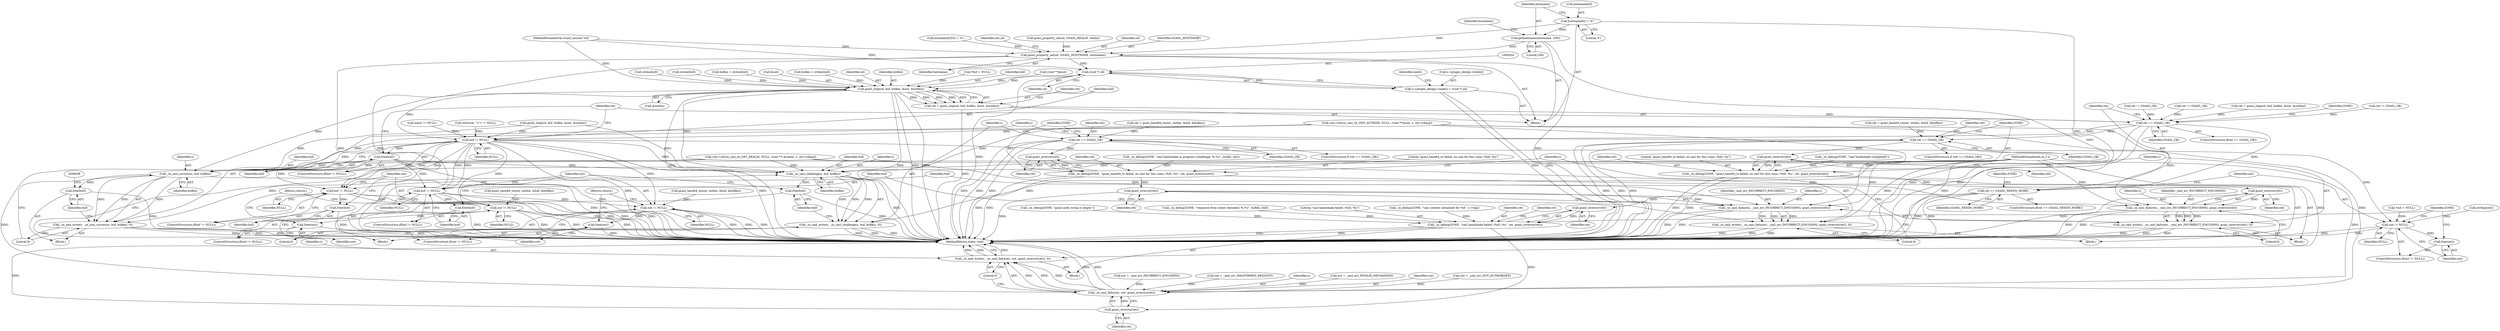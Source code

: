 digraph "0_jabberd2_8416ae54ecefa670534f27a31db71d048b9c7f16_0@array" {
"1000288" [label="(Call,hostname[0] = '\0')"];
"1000293" [label="(Call,gethostname(hostname, 256))"];
"1000301" [label="(Call,gsasl_property_set(sd, GSASL_HOSTNAME, hostname))"];
"1000423" [label="(Call,(void *) sd)"];
"1000415" [label="(Call,s->plugin_data[p->index] = (void *) sd)"];
"1000521" [label="(Call,gsasl_step(sd, buf, buflen, &out, &outlen))"];
"1000519" [label="(Call,ret = gsasl_step(sd, buf, buflen, &out, &outlen))"];
"1000605" [label="(Call,ret == GSASL_OK)"];
"1000622" [label="(Call,ret == GSASL_OK)"];
"1000669" [label="(Call,gsasl_strerror(ret))"];
"1000665" [label="(Call,_sx_debug(ZONE, \"gsasl_base64_to failed, no sasl for this conn; (%d): %s\", ret, gsasl_strerror(ret)))"];
"1000676" [label="(Call,gsasl_strerror(ret))"];
"1000673" [label="(Call,_sx_sasl_failure(s, _sasl_err_INCORRECT_ENCODING, gsasl_strerror(ret)))"];
"1000671" [label="(Call,_sx_nad_write(s, _sx_sasl_failure(s, _sasl_err_INCORRECT_ENCODING, gsasl_strerror(ret)), 0))"];
"1000693" [label="(Call,ret == GSASL_NEEDS_MORE)"];
"1000764" [label="(Call,gsasl_strerror(ret))"];
"1000760" [label="(Call,_sx_debug(ZONE, \"sasl handshake failed; (%d): %s\", ret, gsasl_strerror(ret)))"];
"1000802" [label="(Call,gsasl_strerror(ret))"];
"1000799" [label="(Call,_sx_sasl_failure(s, out, gsasl_strerror(ret)))"];
"1000797" [label="(Call,_sx_nad_write(s, _sx_sasl_failure(s, out, gsasl_strerror(ret)), 0))"];
"1000712" [label="(Call,ret == GSASL_OK)"];
"1000731" [label="(Call,gsasl_strerror(ret))"];
"1000727" [label="(Call,_sx_debug(ZONE, \"gsasl_base64_to failed, no sasl for this conn; (%d): %s\", ret, gsasl_strerror(ret)))"];
"1000738" [label="(Call,gsasl_strerror(ret))"];
"1000735" [label="(Call,_sx_sasl_failure(s, _sasl_err_INCORRECT_ENCODING, gsasl_strerror(ret)))"];
"1000733" [label="(Call,_sx_nad_write(s, _sx_sasl_failure(s, _sasl_err_INCORRECT_ENCODING, gsasl_strerror(ret)), 0))"];
"1000599" [label="(Call,buf != NULL)"];
"1000602" [label="(Call,free(buf))"];
"1000628" [label="(Call,_sx_sasl_success(s, buf, buflen))"];
"1000626" [label="(Call,_sx_nad_write(s, _sx_sasl_success(s, buf, buflen), 0))"];
"1000633" [label="(Call,free(buf))"];
"1000680" [label="(Call,buf != NULL)"];
"1000683" [label="(Call,free(buf))"];
"1000686" [label="(Call,out != NULL)"];
"1000689" [label="(Call,free(out))"];
"1000718" [label="(Call,_sx_sasl_challenge(s, buf, buflen))"];
"1000716" [label="(Call,_sx_nad_write(s, _sx_sasl_challenge(s, buf, buflen), 0))"];
"1000723" [label="(Call,free(buf))"];
"1000742" [label="(Call,buf != NULL)"];
"1000745" [label="(Call,free(buf))"];
"1000748" [label="(Call,out != NULL)"];
"1000751" [label="(Call,free(out))"];
"1000755" [label="(Call,out != NULL)"];
"1000758" [label="(Call,free(out))"];
"1000429" [label="(Identifier,mech)"];
"1000680" [label="(Call,buf != NULL)"];
"1000471" [label="(Call,_sx_debug(ZONE, \"gsasl auth string is empty\"))"];
"1000765" [label="(Identifier,ret)"];
"1000798" [label="(Identifier,s)"];
"1000609" [label="(Call,_sx_debug(ZONE, \"sasl handshake completed\"))"];
"1000735" [label="(Call,_sx_sasl_failure(s, _sasl_err_INCORRECT_ENCODING, gsasl_strerror(ret)))"];
"1000602" [label="(Call,free(buf))"];
"1000626" [label="(Call,_sx_nad_write(s, _sx_sasl_success(s, buf, buflen), 0))"];
"1000295" [label="(Literal,256)"];
"1000668" [label="(Identifier,ret)"];
"1000583" [label="(Call,_sx_debug(ZONE, \"response from client (decoded: %.*s)\", buflen, buf))"];
"1000215" [label="(Call,ret != GSASL_OK)"];
"1000797" [label="(Call,_sx_nad_write(s, _sx_sasl_failure(s, out, gsasl_strerror(ret)), 0))"];
"1000423" [label="(Call,(void *) sd)"];
"1000590" [label="(Call,gsasl_step(sd, buf, buflen, &out, &outlen))"];
"1000742" [label="(Call,buf != NULL)"];
"1000634" [label="(Identifier,buf)"];
"1000689" [label="(Call,free(out))"];
"1000718" [label="(Call,_sx_sasl_challenge(s, buf, buflen))"];
"1000601" [label="(Identifier,NULL)"];
"1000433" [label="(Call,(ctx->cb)(sx_sasl_cb_GEN_AUTHZID, NULL, (void **)&out, s, ctx->cbarg))"];
"1000606" [label="(Identifier,ret)"];
"1000599" [label="(Call,buf != NULL)"];
"1000588" [label="(Call,ret = gsasl_step(sd, buf, buflen, &out, &outlen))"];
"1000167" [label="(Block,)"];
"1000789" [label="(Call,out = _sasl_err_INCORRECT_ENCODING)"];
"1000296" [label="(Call,hostname[255] = '\0')"];
"1000711" [label="(ControlStructure,if (ret == GSASL_OK))"];
"1000522" [label="(Identifier,sd)"];
"1000734" [label="(Identifier,s)"];
"1000805" [label="(MethodReturn,static void)"];
"1000683" [label="(Call,free(buf))"];
"1000715" [label="(Block,)"];
"1000690" [label="(Identifier,out)"];
"1000713" [label="(Identifier,ret)"];
"1000289" [label="(Call,hostname[0])"];
"1000681" [label="(Identifier,buf)"];
"1000744" [label="(Identifier,NULL)"];
"1000524" [label="(Identifier,buflen)"];
"1000730" [label="(Identifier,ret)"];
"1000756" [label="(Identifier,out)"];
"1000755" [label="(Call,out != NULL)"];
"1000598" [label="(ControlStructure,if(buf != NULL))"];
"1000739" [label="(Identifier,ret)"];
"1000794" [label="(Call,out = _sasl_err_MALFORMED_REQUEST)"];
"1000693" [label="(Call,ret == GSASL_NEEDS_MORE)"];
"1000610" [label="(Identifier,ZONE)"];
"1000425" [label="(Identifier,sd)"];
"1000695" [label="(Identifier,GSASL_NEEDS_MORE)"];
"1000126" [label="(Block,)"];
"1000120" [label="(MethodParameterIn,sx_t s)"];
"1000692" [label="(ControlStructure,if(ret == GSASL_NEEDS_MORE))"];
"1000762" [label="(Literal,\"sasl handshake failed; (%d): %s\")"];
"1000525" [label="(Call,&out)"];
"1000600" [label="(Identifier,buf)"];
"1000764" [label="(Call,gsasl_strerror(ret))"];
"1000717" [label="(Identifier,s)"];
"1000306" [label="(Identifier,ext_id)"];
"1000630" [label="(Identifier,buf)"];
"1000753" [label="(Return,return;)"];
"1000521" [label="(Call,gsasl_step(sd, buf, buflen, &out, &outlen))"];
"1000520" [label="(Identifier,ret)"];
"1000803" [label="(Identifier,ret)"];
"1000675" [label="(Identifier,_sasl_err_INCORRECT_ENCODING)"];
"1000722" [label="(Literal,0)"];
"1000622" [label="(Call,ret == GSASL_OK)"];
"1000799" [label="(Call,_sx_sasl_failure(s, out, gsasl_strerror(ret)))"];
"1000448" [label="(Call,buflen = strlen(buf))"];
"1000679" [label="(ControlStructure,if(buf != NULL))"];
"1000527" [label="(Call,&outlen)"];
"1000298" [label="(Identifier,hostname)"];
"1000294" [label="(Identifier,hostname)"];
"1000409" [label="(Call,_sx_debug(ZONE, \"sasl context initialised for %d\", s->tag))"];
"1000698" [label="(Identifier,ZONE)"];
"1000122" [label="(MethodParameterIn,Gsasl_session *sd)"];
"1000304" [label="(Identifier,hostname)"];
"1000633" [label="(Call,free(buf))"];
"1000301" [label="(Call,gsasl_property_set(sd, GSASL_HOSTNAME, hostname))"];
"1000714" [label="(Identifier,GSASL_OK)"];
"1000628" [label="(Call,_sx_sasl_success(s, buf, buflen))"];
"1000292" [label="(Literal,'\0')"];
"1000697" [label="(Call,_sx_debug(ZONE, \"sasl handshake in progress (challenge: %.*s)\", outlen, out))"];
"1000733" [label="(Call,_sx_nad_write(s, _sx_sasl_failure(s, _sasl_err_INCORRECT_ENCODING, gsasl_strerror(ret)), 0))"];
"1000631" [label="(Identifier,buflen)"];
"1000737" [label="(Identifier,_sasl_err_INCORRECT_ENCODING)"];
"1000720" [label="(Identifier,buf)"];
"1000607" [label="(Identifier,GSASL_OK)"];
"1000723" [label="(Call,free(buf))"];
"1000519" [label="(Call,ret = gsasl_step(sd, buf, buflen, &out, &outlen))"];
"1000632" [label="(Literal,0)"];
"1000164" [label="(Call,mech != NULL)"];
"1000800" [label="(Identifier,s)"];
"1000685" [label="(ControlStructure,if(out != NULL))"];
"1000684" [label="(Identifier,buf)"];
"1000604" [label="(ControlStructure,if(ret == GSASL_OK))"];
"1000802" [label="(Call,gsasl_strerror(ret))"];
"1000757" [label="(Identifier,NULL)"];
"1000763" [label="(Identifier,ret)"];
"1000740" [label="(Literal,0)"];
"1000629" [label="(Identifier,s)"];
"1000605" [label="(Call,ret == GSASL_OK)"];
"1000674" [label="(Identifier,s)"];
"1000767" [label="(Identifier,ret)"];
"1000741" [label="(ControlStructure,if(buf != NULL))"];
"1000293" [label="(Call,gethostname(hostname, 256))"];
"1000736" [label="(Identifier,s)"];
"1000612" [label="(Call,ret = gsasl_base64_to(out, outlen, &buf, &buflen))"];
"1000614" [label="(Call,gsasl_base64_to(out, outlen, &buf, &buflen))"];
"1000667" [label="(Literal,\"gsasl_base64_to failed, no sasl for this conn; (%d): %s\")"];
"1000758" [label="(Call,free(out))"];
"1000784" [label="(Call,out = _sasl_err_INVALID_MECHANISM)"];
"1000676" [label="(Call,gsasl_strerror(ret))"];
"1000745" [label="(Call,free(buf))"];
"1000749" [label="(Identifier,out)"];
"1000673" [label="(Call,_sx_sasl_failure(s, _sasl_err_INCORRECT_ENCODING, gsasl_strerror(ret)))"];
"1000702" [label="(Call,ret = gsasl_base64_to(out, outlen, &buf, &buflen))"];
"1000761" [label="(Identifier,ZONE)"];
"1000415" [label="(Call,s->plugin_data[p->index] = (void *) sd)"];
"1000677" [label="(Identifier,ret)"];
"1000686" [label="(Call,out != NULL)"];
"1000446" [label="(Call,strdup(out))"];
"1000804" [label="(Literal,0)"];
"1000234" [label="(Call,(ctx->cb)(sx_sasl_cb_GET_REALM, NULL, (void **) &realm, s, ctx->cbarg))"];
"1000284" [label="(Call,gsasl_property_set(sd, GSASL_REALM, realm))"];
"1000140" [label="(Call,*buf = NULL)"];
"1000704" [label="(Call,gsasl_base64_to(out, outlen, &buf, &buflen))"];
"1000416" [label="(Call,s->plugin_data[p->index])"];
"1000751" [label="(Call,free(out))"];
"1000672" [label="(Identifier,s)"];
"1000687" [label="(Identifier,out)"];
"1000748" [label="(Call,out != NULL)"];
"1000523" [label="(Identifier,buf)"];
"1000144" [label="(Call,*out = NULL)"];
"1000754" [label="(ControlStructure,if(out != NULL))"];
"1000759" [label="(Identifier,out)"];
"1000436" [label="(Call,(void **)&out)"];
"1000752" [label="(Identifier,out)"];
"1000731" [label="(Call,gsasl_strerror(ret))"];
"1000716" [label="(Call,_sx_nad_write(s, _sx_sasl_challenge(s, buf, buflen), 0))"];
"1000670" [label="(Identifier,ret)"];
"1000719" [label="(Identifier,s)"];
"1000743" [label="(Identifier,buf)"];
"1000664" [label="(Block,)"];
"1000738" [label="(Call,gsasl_strerror(ret))"];
"1000678" [label="(Literal,0)"];
"1000302" [label="(Identifier,sd)"];
"1000450" [label="(Call,strlen(buf))"];
"1000625" [label="(Block,)"];
"1000541" [label="(Call,ret != GSASL_OK)"];
"1000801" [label="(Identifier,out)"];
"1000732" [label="(Identifier,ret)"];
"1000627" [label="(Identifier,s)"];
"1000480" [label="(Call,strlen(buf))"];
"1000682" [label="(Identifier,NULL)"];
"1000694" [label="(Identifier,ret)"];
"1000455" [label="(Call,strstr(in, \"<\") != NULL)"];
"1000712" [label="(Call,ret == GSASL_OK)"];
"1000478" [label="(Call,buflen = strlen(buf))"];
"1000603" [label="(Identifier,buf)"];
"1000724" [label="(Identifier,buf)"];
"1000303" [label="(Identifier,GSASL_HOSTNAME)"];
"1000623" [label="(Identifier,ret)"];
"1000691" [label="(Return,return;)"];
"1000729" [label="(Literal,\"gsasl_base64_to failed, no sasl for this conn; (%d): %s\")"];
"1000665" [label="(Call,_sx_debug(ZONE, \"gsasl_base64_to failed, no sasl for this conn; (%d): %s\", ret, gsasl_strerror(ret)))"];
"1000671" [label="(Call,_sx_nad_write(s, _sx_sasl_failure(s, _sasl_err_INCORRECT_ENCODING, gsasl_strerror(ret)), 0))"];
"1000669" [label="(Call,gsasl_strerror(ret))"];
"1000624" [label="(Identifier,GSASL_OK)"];
"1000760" [label="(Call,_sx_debug(ZONE, \"sasl handshake failed; (%d): %s\", ret, gsasl_strerror(ret)))"];
"1000728" [label="(Identifier,ZONE)"];
"1000721" [label="(Identifier,buflen)"];
"1000750" [label="(Identifier,NULL)"];
"1000494" [label="(Call,ret != GSASL_OK)"];
"1000688" [label="(Identifier,NULL)"];
"1000727" [label="(Call,_sx_debug(ZONE, \"gsasl_base64_to failed, no sasl for this conn; (%d): %s\", ret, gsasl_strerror(ret)))"];
"1000621" [label="(ControlStructure,if (ret == GSASL_OK))"];
"1000778" [label="(Call,out = _sasl_err_NOT_AUTHORIZED)"];
"1000747" [label="(ControlStructure,if(out != NULL))"];
"1000746" [label="(Identifier,buf)"];
"1000666" [label="(Identifier,ZONE)"];
"1000726" [label="(Block,)"];
"1000288" [label="(Call,hostname[0] = '\0')"];
"1000288" -> "1000167"  [label="AST: "];
"1000288" -> "1000292"  [label="CFG: "];
"1000289" -> "1000288"  [label="AST: "];
"1000292" -> "1000288"  [label="AST: "];
"1000294" -> "1000288"  [label="CFG: "];
"1000288" -> "1000805"  [label="DDG: "];
"1000288" -> "1000293"  [label="DDG: "];
"1000288" -> "1000301"  [label="DDG: "];
"1000293" -> "1000167"  [label="AST: "];
"1000293" -> "1000295"  [label="CFG: "];
"1000294" -> "1000293"  [label="AST: "];
"1000295" -> "1000293"  [label="AST: "];
"1000298" -> "1000293"  [label="CFG: "];
"1000293" -> "1000805"  [label="DDG: "];
"1000293" -> "1000301"  [label="DDG: "];
"1000301" -> "1000167"  [label="AST: "];
"1000301" -> "1000304"  [label="CFG: "];
"1000302" -> "1000301"  [label="AST: "];
"1000303" -> "1000301"  [label="AST: "];
"1000304" -> "1000301"  [label="AST: "];
"1000306" -> "1000301"  [label="CFG: "];
"1000301" -> "1000805"  [label="DDG: "];
"1000301" -> "1000805"  [label="DDG: "];
"1000301" -> "1000805"  [label="DDG: "];
"1000284" -> "1000301"  [label="DDG: "];
"1000122" -> "1000301"  [label="DDG: "];
"1000296" -> "1000301"  [label="DDG: "];
"1000301" -> "1000423"  [label="DDG: "];
"1000423" -> "1000415"  [label="AST: "];
"1000423" -> "1000425"  [label="CFG: "];
"1000424" -> "1000423"  [label="AST: "];
"1000425" -> "1000423"  [label="AST: "];
"1000415" -> "1000423"  [label="CFG: "];
"1000423" -> "1000805"  [label="DDG: "];
"1000423" -> "1000415"  [label="DDG: "];
"1000122" -> "1000423"  [label="DDG: "];
"1000423" -> "1000521"  [label="DDG: "];
"1000415" -> "1000167"  [label="AST: "];
"1000416" -> "1000415"  [label="AST: "];
"1000429" -> "1000415"  [label="CFG: "];
"1000415" -> "1000805"  [label="DDG: "];
"1000415" -> "1000805"  [label="DDG: "];
"1000521" -> "1000519"  [label="AST: "];
"1000521" -> "1000527"  [label="CFG: "];
"1000522" -> "1000521"  [label="AST: "];
"1000523" -> "1000521"  [label="AST: "];
"1000524" -> "1000521"  [label="AST: "];
"1000525" -> "1000521"  [label="AST: "];
"1000527" -> "1000521"  [label="AST: "];
"1000519" -> "1000521"  [label="CFG: "];
"1000521" -> "1000805"  [label="DDG: "];
"1000521" -> "1000805"  [label="DDG: "];
"1000521" -> "1000805"  [label="DDG: "];
"1000521" -> "1000805"  [label="DDG: "];
"1000521" -> "1000519"  [label="DDG: "];
"1000521" -> "1000519"  [label="DDG: "];
"1000521" -> "1000519"  [label="DDG: "];
"1000521" -> "1000519"  [label="DDG: "];
"1000521" -> "1000519"  [label="DDG: "];
"1000122" -> "1000521"  [label="DDG: "];
"1000140" -> "1000521"  [label="DDG: "];
"1000450" -> "1000521"  [label="DDG: "];
"1000480" -> "1000521"  [label="DDG: "];
"1000478" -> "1000521"  [label="DDG: "];
"1000448" -> "1000521"  [label="DDG: "];
"1000436" -> "1000521"  [label="DDG: "];
"1000521" -> "1000599"  [label="DDG: "];
"1000521" -> "1000628"  [label="DDG: "];
"1000521" -> "1000718"  [label="DDG: "];
"1000519" -> "1000167"  [label="AST: "];
"1000520" -> "1000519"  [label="AST: "];
"1000600" -> "1000519"  [label="CFG: "];
"1000519" -> "1000805"  [label="DDG: "];
"1000519" -> "1000605"  [label="DDG: "];
"1000605" -> "1000604"  [label="AST: "];
"1000605" -> "1000607"  [label="CFG: "];
"1000606" -> "1000605"  [label="AST: "];
"1000607" -> "1000605"  [label="AST: "];
"1000610" -> "1000605"  [label="CFG: "];
"1000694" -> "1000605"  [label="CFG: "];
"1000605" -> "1000805"  [label="DDG: "];
"1000605" -> "1000805"  [label="DDG: "];
"1000588" -> "1000605"  [label="DDG: "];
"1000494" -> "1000605"  [label="DDG: "];
"1000215" -> "1000605"  [label="DDG: "];
"1000541" -> "1000605"  [label="DDG: "];
"1000605" -> "1000622"  [label="DDG: "];
"1000605" -> "1000693"  [label="DDG: "];
"1000605" -> "1000712"  [label="DDG: "];
"1000622" -> "1000621"  [label="AST: "];
"1000622" -> "1000624"  [label="CFG: "];
"1000623" -> "1000622"  [label="AST: "];
"1000624" -> "1000622"  [label="AST: "];
"1000627" -> "1000622"  [label="CFG: "];
"1000666" -> "1000622"  [label="CFG: "];
"1000622" -> "1000805"  [label="DDG: "];
"1000622" -> "1000805"  [label="DDG: "];
"1000622" -> "1000805"  [label="DDG: "];
"1000612" -> "1000622"  [label="DDG: "];
"1000622" -> "1000669"  [label="DDG: "];
"1000669" -> "1000665"  [label="AST: "];
"1000669" -> "1000670"  [label="CFG: "];
"1000670" -> "1000669"  [label="AST: "];
"1000665" -> "1000669"  [label="CFG: "];
"1000669" -> "1000665"  [label="DDG: "];
"1000665" -> "1000664"  [label="AST: "];
"1000666" -> "1000665"  [label="AST: "];
"1000667" -> "1000665"  [label="AST: "];
"1000668" -> "1000665"  [label="AST: "];
"1000672" -> "1000665"  [label="CFG: "];
"1000665" -> "1000805"  [label="DDG: "];
"1000665" -> "1000805"  [label="DDG: "];
"1000609" -> "1000665"  [label="DDG: "];
"1000665" -> "1000676"  [label="DDG: "];
"1000676" -> "1000673"  [label="AST: "];
"1000676" -> "1000677"  [label="CFG: "];
"1000677" -> "1000676"  [label="AST: "];
"1000673" -> "1000676"  [label="CFG: "];
"1000676" -> "1000805"  [label="DDG: "];
"1000676" -> "1000673"  [label="DDG: "];
"1000673" -> "1000671"  [label="AST: "];
"1000674" -> "1000673"  [label="AST: "];
"1000675" -> "1000673"  [label="AST: "];
"1000678" -> "1000673"  [label="CFG: "];
"1000673" -> "1000805"  [label="DDG: "];
"1000673" -> "1000805"  [label="DDG: "];
"1000673" -> "1000671"  [label="DDG: "];
"1000673" -> "1000671"  [label="DDG: "];
"1000673" -> "1000671"  [label="DDG: "];
"1000433" -> "1000673"  [label="DDG: "];
"1000120" -> "1000673"  [label="DDG: "];
"1000234" -> "1000673"  [label="DDG: "];
"1000671" -> "1000664"  [label="AST: "];
"1000671" -> "1000678"  [label="CFG: "];
"1000672" -> "1000671"  [label="AST: "];
"1000678" -> "1000671"  [label="AST: "];
"1000681" -> "1000671"  [label="CFG: "];
"1000671" -> "1000805"  [label="DDG: "];
"1000671" -> "1000805"  [label="DDG: "];
"1000671" -> "1000805"  [label="DDG: "];
"1000120" -> "1000671"  [label="DDG: "];
"1000693" -> "1000692"  [label="AST: "];
"1000693" -> "1000695"  [label="CFG: "];
"1000694" -> "1000693"  [label="AST: "];
"1000695" -> "1000693"  [label="AST: "];
"1000698" -> "1000693"  [label="CFG: "];
"1000756" -> "1000693"  [label="CFG: "];
"1000693" -> "1000805"  [label="DDG: "];
"1000693" -> "1000805"  [label="DDG: "];
"1000693" -> "1000764"  [label="DDG: "];
"1000764" -> "1000760"  [label="AST: "];
"1000764" -> "1000765"  [label="CFG: "];
"1000765" -> "1000764"  [label="AST: "];
"1000760" -> "1000764"  [label="CFG: "];
"1000764" -> "1000760"  [label="DDG: "];
"1000760" -> "1000126"  [label="AST: "];
"1000761" -> "1000760"  [label="AST: "];
"1000762" -> "1000760"  [label="AST: "];
"1000763" -> "1000760"  [label="AST: "];
"1000767" -> "1000760"  [label="CFG: "];
"1000760" -> "1000805"  [label="DDG: "];
"1000760" -> "1000805"  [label="DDG: "];
"1000471" -> "1000760"  [label="DDG: "];
"1000583" -> "1000760"  [label="DDG: "];
"1000409" -> "1000760"  [label="DDG: "];
"1000760" -> "1000802"  [label="DDG: "];
"1000802" -> "1000799"  [label="AST: "];
"1000802" -> "1000803"  [label="CFG: "];
"1000803" -> "1000802"  [label="AST: "];
"1000799" -> "1000802"  [label="CFG: "];
"1000802" -> "1000805"  [label="DDG: "];
"1000802" -> "1000799"  [label="DDG: "];
"1000799" -> "1000797"  [label="AST: "];
"1000800" -> "1000799"  [label="AST: "];
"1000801" -> "1000799"  [label="AST: "];
"1000804" -> "1000799"  [label="CFG: "];
"1000799" -> "1000805"  [label="DDG: "];
"1000799" -> "1000805"  [label="DDG: "];
"1000799" -> "1000797"  [label="DDG: "];
"1000799" -> "1000797"  [label="DDG: "];
"1000799" -> "1000797"  [label="DDG: "];
"1000433" -> "1000799"  [label="DDG: "];
"1000120" -> "1000799"  [label="DDG: "];
"1000234" -> "1000799"  [label="DDG: "];
"1000784" -> "1000799"  [label="DDG: "];
"1000789" -> "1000799"  [label="DDG: "];
"1000794" -> "1000799"  [label="DDG: "];
"1000778" -> "1000799"  [label="DDG: "];
"1000797" -> "1000126"  [label="AST: "];
"1000797" -> "1000804"  [label="CFG: "];
"1000798" -> "1000797"  [label="AST: "];
"1000804" -> "1000797"  [label="AST: "];
"1000805" -> "1000797"  [label="CFG: "];
"1000797" -> "1000805"  [label="DDG: "];
"1000797" -> "1000805"  [label="DDG: "];
"1000797" -> "1000805"  [label="DDG: "];
"1000120" -> "1000797"  [label="DDG: "];
"1000712" -> "1000711"  [label="AST: "];
"1000712" -> "1000714"  [label="CFG: "];
"1000713" -> "1000712"  [label="AST: "];
"1000714" -> "1000712"  [label="AST: "];
"1000717" -> "1000712"  [label="CFG: "];
"1000728" -> "1000712"  [label="CFG: "];
"1000712" -> "1000805"  [label="DDG: "];
"1000712" -> "1000805"  [label="DDG: "];
"1000712" -> "1000805"  [label="DDG: "];
"1000702" -> "1000712"  [label="DDG: "];
"1000712" -> "1000731"  [label="DDG: "];
"1000731" -> "1000727"  [label="AST: "];
"1000731" -> "1000732"  [label="CFG: "];
"1000732" -> "1000731"  [label="AST: "];
"1000727" -> "1000731"  [label="CFG: "];
"1000731" -> "1000727"  [label="DDG: "];
"1000727" -> "1000726"  [label="AST: "];
"1000728" -> "1000727"  [label="AST: "];
"1000729" -> "1000727"  [label="AST: "];
"1000730" -> "1000727"  [label="AST: "];
"1000734" -> "1000727"  [label="CFG: "];
"1000727" -> "1000805"  [label="DDG: "];
"1000727" -> "1000805"  [label="DDG: "];
"1000697" -> "1000727"  [label="DDG: "];
"1000727" -> "1000738"  [label="DDG: "];
"1000738" -> "1000735"  [label="AST: "];
"1000738" -> "1000739"  [label="CFG: "];
"1000739" -> "1000738"  [label="AST: "];
"1000735" -> "1000738"  [label="CFG: "];
"1000738" -> "1000805"  [label="DDG: "];
"1000738" -> "1000735"  [label="DDG: "];
"1000735" -> "1000733"  [label="AST: "];
"1000736" -> "1000735"  [label="AST: "];
"1000737" -> "1000735"  [label="AST: "];
"1000740" -> "1000735"  [label="CFG: "];
"1000735" -> "1000805"  [label="DDG: "];
"1000735" -> "1000805"  [label="DDG: "];
"1000735" -> "1000733"  [label="DDG: "];
"1000735" -> "1000733"  [label="DDG: "];
"1000735" -> "1000733"  [label="DDG: "];
"1000433" -> "1000735"  [label="DDG: "];
"1000120" -> "1000735"  [label="DDG: "];
"1000234" -> "1000735"  [label="DDG: "];
"1000733" -> "1000726"  [label="AST: "];
"1000733" -> "1000740"  [label="CFG: "];
"1000734" -> "1000733"  [label="AST: "];
"1000740" -> "1000733"  [label="AST: "];
"1000743" -> "1000733"  [label="CFG: "];
"1000733" -> "1000805"  [label="DDG: "];
"1000733" -> "1000805"  [label="DDG: "];
"1000733" -> "1000805"  [label="DDG: "];
"1000120" -> "1000733"  [label="DDG: "];
"1000599" -> "1000598"  [label="AST: "];
"1000599" -> "1000601"  [label="CFG: "];
"1000600" -> "1000599"  [label="AST: "];
"1000601" -> "1000599"  [label="AST: "];
"1000603" -> "1000599"  [label="CFG: "];
"1000606" -> "1000599"  [label="CFG: "];
"1000599" -> "1000805"  [label="DDG: "];
"1000599" -> "1000805"  [label="DDG: "];
"1000590" -> "1000599"  [label="DDG: "];
"1000455" -> "1000599"  [label="DDG: "];
"1000164" -> "1000599"  [label="DDG: "];
"1000433" -> "1000599"  [label="DDG: "];
"1000599" -> "1000602"  [label="DDG: "];
"1000599" -> "1000628"  [label="DDG: "];
"1000599" -> "1000680"  [label="DDG: "];
"1000599" -> "1000680"  [label="DDG: "];
"1000599" -> "1000686"  [label="DDG: "];
"1000599" -> "1000718"  [label="DDG: "];
"1000599" -> "1000742"  [label="DDG: "];
"1000599" -> "1000742"  [label="DDG: "];
"1000599" -> "1000748"  [label="DDG: "];
"1000599" -> "1000755"  [label="DDG: "];
"1000602" -> "1000598"  [label="AST: "];
"1000602" -> "1000603"  [label="CFG: "];
"1000603" -> "1000602"  [label="AST: "];
"1000606" -> "1000602"  [label="CFG: "];
"1000602" -> "1000805"  [label="DDG: "];
"1000602" -> "1000628"  [label="DDG: "];
"1000602" -> "1000680"  [label="DDG: "];
"1000602" -> "1000718"  [label="DDG: "];
"1000602" -> "1000742"  [label="DDG: "];
"1000628" -> "1000626"  [label="AST: "];
"1000628" -> "1000631"  [label="CFG: "];
"1000629" -> "1000628"  [label="AST: "];
"1000630" -> "1000628"  [label="AST: "];
"1000631" -> "1000628"  [label="AST: "];
"1000632" -> "1000628"  [label="CFG: "];
"1000628" -> "1000805"  [label="DDG: "];
"1000628" -> "1000626"  [label="DDG: "];
"1000628" -> "1000626"  [label="DDG: "];
"1000628" -> "1000626"  [label="DDG: "];
"1000433" -> "1000628"  [label="DDG: "];
"1000120" -> "1000628"  [label="DDG: "];
"1000234" -> "1000628"  [label="DDG: "];
"1000590" -> "1000628"  [label="DDG: "];
"1000628" -> "1000633"  [label="DDG: "];
"1000626" -> "1000625"  [label="AST: "];
"1000626" -> "1000632"  [label="CFG: "];
"1000627" -> "1000626"  [label="AST: "];
"1000632" -> "1000626"  [label="AST: "];
"1000634" -> "1000626"  [label="CFG: "];
"1000626" -> "1000805"  [label="DDG: "];
"1000626" -> "1000805"  [label="DDG: "];
"1000626" -> "1000805"  [label="DDG: "];
"1000120" -> "1000626"  [label="DDG: "];
"1000633" -> "1000625"  [label="AST: "];
"1000633" -> "1000634"  [label="CFG: "];
"1000634" -> "1000633"  [label="AST: "];
"1000638" -> "1000633"  [label="CFG: "];
"1000633" -> "1000805"  [label="DDG: "];
"1000680" -> "1000679"  [label="AST: "];
"1000680" -> "1000682"  [label="CFG: "];
"1000681" -> "1000680"  [label="AST: "];
"1000682" -> "1000680"  [label="AST: "];
"1000684" -> "1000680"  [label="CFG: "];
"1000687" -> "1000680"  [label="CFG: "];
"1000680" -> "1000805"  [label="DDG: "];
"1000680" -> "1000805"  [label="DDG: "];
"1000680" -> "1000683"  [label="DDG: "];
"1000680" -> "1000686"  [label="DDG: "];
"1000683" -> "1000679"  [label="AST: "];
"1000683" -> "1000684"  [label="CFG: "];
"1000684" -> "1000683"  [label="AST: "];
"1000687" -> "1000683"  [label="CFG: "];
"1000683" -> "1000805"  [label="DDG: "];
"1000686" -> "1000685"  [label="AST: "];
"1000686" -> "1000688"  [label="CFG: "];
"1000687" -> "1000686"  [label="AST: "];
"1000688" -> "1000686"  [label="AST: "];
"1000690" -> "1000686"  [label="CFG: "];
"1000691" -> "1000686"  [label="CFG: "];
"1000686" -> "1000805"  [label="DDG: "];
"1000686" -> "1000805"  [label="DDG: "];
"1000686" -> "1000805"  [label="DDG: "];
"1000614" -> "1000686"  [label="DDG: "];
"1000686" -> "1000689"  [label="DDG: "];
"1000689" -> "1000685"  [label="AST: "];
"1000689" -> "1000690"  [label="CFG: "];
"1000690" -> "1000689"  [label="AST: "];
"1000691" -> "1000689"  [label="CFG: "];
"1000689" -> "1000805"  [label="DDG: "];
"1000718" -> "1000716"  [label="AST: "];
"1000718" -> "1000721"  [label="CFG: "];
"1000719" -> "1000718"  [label="AST: "];
"1000720" -> "1000718"  [label="AST: "];
"1000721" -> "1000718"  [label="AST: "];
"1000722" -> "1000718"  [label="CFG: "];
"1000718" -> "1000805"  [label="DDG: "];
"1000718" -> "1000716"  [label="DDG: "];
"1000718" -> "1000716"  [label="DDG: "];
"1000718" -> "1000716"  [label="DDG: "];
"1000433" -> "1000718"  [label="DDG: "];
"1000120" -> "1000718"  [label="DDG: "];
"1000234" -> "1000718"  [label="DDG: "];
"1000590" -> "1000718"  [label="DDG: "];
"1000718" -> "1000723"  [label="DDG: "];
"1000716" -> "1000715"  [label="AST: "];
"1000716" -> "1000722"  [label="CFG: "];
"1000717" -> "1000716"  [label="AST: "];
"1000722" -> "1000716"  [label="AST: "];
"1000724" -> "1000716"  [label="CFG: "];
"1000716" -> "1000805"  [label="DDG: "];
"1000716" -> "1000805"  [label="DDG: "];
"1000716" -> "1000805"  [label="DDG: "];
"1000120" -> "1000716"  [label="DDG: "];
"1000723" -> "1000715"  [label="AST: "];
"1000723" -> "1000724"  [label="CFG: "];
"1000724" -> "1000723"  [label="AST: "];
"1000749" -> "1000723"  [label="CFG: "];
"1000723" -> "1000805"  [label="DDG: "];
"1000742" -> "1000741"  [label="AST: "];
"1000742" -> "1000744"  [label="CFG: "];
"1000743" -> "1000742"  [label="AST: "];
"1000744" -> "1000742"  [label="AST: "];
"1000746" -> "1000742"  [label="CFG: "];
"1000749" -> "1000742"  [label="CFG: "];
"1000742" -> "1000805"  [label="DDG: "];
"1000742" -> "1000805"  [label="DDG: "];
"1000742" -> "1000745"  [label="DDG: "];
"1000742" -> "1000748"  [label="DDG: "];
"1000745" -> "1000741"  [label="AST: "];
"1000745" -> "1000746"  [label="CFG: "];
"1000746" -> "1000745"  [label="AST: "];
"1000749" -> "1000745"  [label="CFG: "];
"1000745" -> "1000805"  [label="DDG: "];
"1000748" -> "1000747"  [label="AST: "];
"1000748" -> "1000750"  [label="CFG: "];
"1000749" -> "1000748"  [label="AST: "];
"1000750" -> "1000748"  [label="AST: "];
"1000752" -> "1000748"  [label="CFG: "];
"1000753" -> "1000748"  [label="CFG: "];
"1000748" -> "1000805"  [label="DDG: "];
"1000748" -> "1000805"  [label="DDG: "];
"1000748" -> "1000805"  [label="DDG: "];
"1000704" -> "1000748"  [label="DDG: "];
"1000748" -> "1000751"  [label="DDG: "];
"1000751" -> "1000747"  [label="AST: "];
"1000751" -> "1000752"  [label="CFG: "];
"1000752" -> "1000751"  [label="AST: "];
"1000753" -> "1000751"  [label="CFG: "];
"1000751" -> "1000805"  [label="DDG: "];
"1000755" -> "1000754"  [label="AST: "];
"1000755" -> "1000757"  [label="CFG: "];
"1000756" -> "1000755"  [label="AST: "];
"1000757" -> "1000755"  [label="AST: "];
"1000759" -> "1000755"  [label="CFG: "];
"1000761" -> "1000755"  [label="CFG: "];
"1000755" -> "1000805"  [label="DDG: "];
"1000755" -> "1000805"  [label="DDG: "];
"1000446" -> "1000755"  [label="DDG: "];
"1000144" -> "1000755"  [label="DDG: "];
"1000755" -> "1000758"  [label="DDG: "];
"1000758" -> "1000754"  [label="AST: "];
"1000758" -> "1000759"  [label="CFG: "];
"1000759" -> "1000758"  [label="AST: "];
"1000761" -> "1000758"  [label="CFG: "];
}
